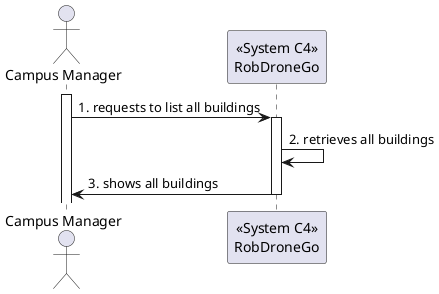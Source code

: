 'https://plantuml.com/sequence-diagram
' As a campus manager, I want to list all buildings
@startuml US170_ListBuildings_1
actor "Campus Manager" as CM
participant "<<System C4>>\nRobDroneGo" as RDG

activate CM

CM -> RDG: 1. requests to list all buildings
activate RDG
RDG -> RDG: 2. retrieves all buildings
RDG -> CM: 3. shows all buildings
deactivate RDG


@enduml